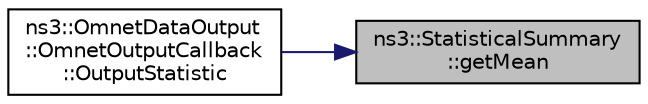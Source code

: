 digraph "ns3::StatisticalSummary::getMean"
{
 // LATEX_PDF_SIZE
  edge [fontname="Helvetica",fontsize="10",labelfontname="Helvetica",labelfontsize="10"];
  node [fontname="Helvetica",fontsize="10",shape=record];
  rankdir="RL";
  Node1 [label="ns3::StatisticalSummary\l::getMean",height=0.2,width=0.4,color="black", fillcolor="grey75", style="filled", fontcolor="black",tooltip="Returns the mean of the (weighted) observations."];
  Node1 -> Node2 [dir="back",color="midnightblue",fontsize="10",style="solid",fontname="Helvetica"];
  Node2 [label="ns3::OmnetDataOutput\l::OmnetOutputCallback\l::OutputStatistic",height=0.2,width=0.4,color="black", fillcolor="white", style="filled",URL="$classns3_1_1_omnet_data_output_1_1_omnet_output_callback.html#acbf4fdc31e86c842597b1379358f675c",tooltip="Generates data statistics."];
}
